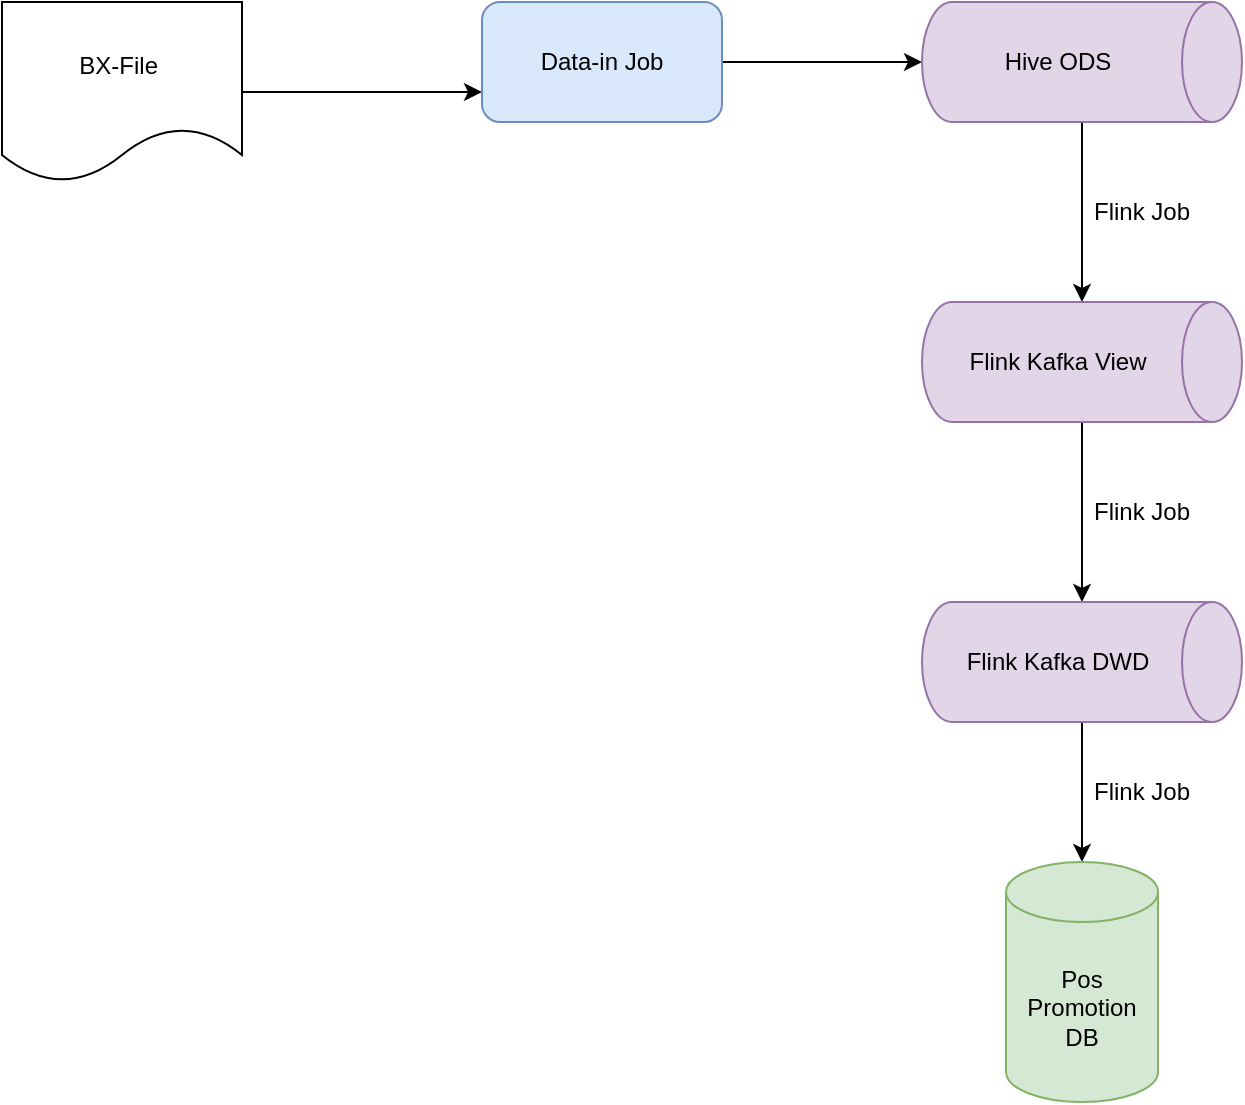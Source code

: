 <mxfile version="17.1.0" type="github">
  <diagram id="KiHIBncPrK3UltLsDVOA" name="Page-1">
    <mxGraphModel dx="1378" dy="769" grid="1" gridSize="10" guides="1" tooltips="1" connect="1" arrows="1" fold="1" page="1" pageScale="1" pageWidth="827" pageHeight="1169" math="0" shadow="0">
      <root>
        <mxCell id="0" />
        <mxCell id="1" parent="0" />
        <mxCell id="IJyMUigLt-YQdbAdQ6ix-4" style="edgeStyle=orthogonalEdgeStyle;rounded=0;orthogonalLoop=1;jettySize=auto;html=1;entryX=0;entryY=0.75;entryDx=0;entryDy=0;" parent="1" source="IJyMUigLt-YQdbAdQ6ix-1" target="IJyMUigLt-YQdbAdQ6ix-2" edge="1">
          <mxGeometry relative="1" as="geometry" />
        </mxCell>
        <mxCell id="IJyMUigLt-YQdbAdQ6ix-1" value="BX-File&amp;nbsp;" style="shape=document;whiteSpace=wrap;html=1;boundedLbl=1;" parent="1" vertex="1">
          <mxGeometry x="90" y="190" width="120" height="90" as="geometry" />
        </mxCell>
        <mxCell id="IJyMUigLt-YQdbAdQ6ix-6" style="edgeStyle=orthogonalEdgeStyle;rounded=0;orthogonalLoop=1;jettySize=auto;html=1;entryX=0.5;entryY=1;entryDx=0;entryDy=0;entryPerimeter=0;" parent="1" source="IJyMUigLt-YQdbAdQ6ix-2" target="IJyMUigLt-YQdbAdQ6ix-5" edge="1">
          <mxGeometry relative="1" as="geometry" />
        </mxCell>
        <mxCell id="IJyMUigLt-YQdbAdQ6ix-2" value="Data-in Job" style="rounded=1;whiteSpace=wrap;html=1;fillColor=#dae8fc;strokeColor=#6c8ebf;" parent="1" vertex="1">
          <mxGeometry x="330" y="190" width="120" height="60" as="geometry" />
        </mxCell>
        <mxCell id="IJyMUigLt-YQdbAdQ6ix-8" style="edgeStyle=orthogonalEdgeStyle;rounded=0;orthogonalLoop=1;jettySize=auto;html=1;entryX=0;entryY=0.5;entryDx=0;entryDy=0;entryPerimeter=0;" parent="1" source="IJyMUigLt-YQdbAdQ6ix-5" target="IJyMUigLt-YQdbAdQ6ix-7" edge="1">
          <mxGeometry relative="1" as="geometry" />
        </mxCell>
        <mxCell id="IJyMUigLt-YQdbAdQ6ix-5" value="Hive ODS" style="shape=cylinder3;whiteSpace=wrap;html=1;boundedLbl=1;backgroundOutline=1;size=15;direction=south;fillColor=#e1d5e7;strokeColor=#9673a6;" parent="1" vertex="1">
          <mxGeometry x="550" y="190" width="160" height="60" as="geometry" />
        </mxCell>
        <mxCell id="IJyMUigLt-YQdbAdQ6ix-10" style="edgeStyle=orthogonalEdgeStyle;rounded=0;orthogonalLoop=1;jettySize=auto;html=1;entryX=0;entryY=0.5;entryDx=0;entryDy=0;entryPerimeter=0;" parent="1" source="IJyMUigLt-YQdbAdQ6ix-7" target="IJyMUigLt-YQdbAdQ6ix-9" edge="1">
          <mxGeometry relative="1" as="geometry" />
        </mxCell>
        <mxCell id="IJyMUigLt-YQdbAdQ6ix-7" value="Flink Kafka View" style="shape=cylinder3;whiteSpace=wrap;html=1;boundedLbl=1;backgroundOutline=1;size=15;direction=south;fillColor=#e1d5e7;strokeColor=#9673a6;" parent="1" vertex="1">
          <mxGeometry x="550" y="340" width="160" height="60" as="geometry" />
        </mxCell>
        <mxCell id="IJyMUigLt-YQdbAdQ6ix-30" style="edgeStyle=orthogonalEdgeStyle;rounded=0;orthogonalLoop=1;jettySize=auto;html=1;entryX=0.5;entryY=0;entryDx=0;entryDy=0;entryPerimeter=0;" parent="1" source="IJyMUigLt-YQdbAdQ6ix-9" target="IJyMUigLt-YQdbAdQ6ix-28" edge="1">
          <mxGeometry relative="1" as="geometry" />
        </mxCell>
        <mxCell id="IJyMUigLt-YQdbAdQ6ix-9" value="Flink Kafka DWD" style="shape=cylinder3;whiteSpace=wrap;html=1;boundedLbl=1;backgroundOutline=1;size=15;direction=south;fillColor=#e1d5e7;strokeColor=#9673a6;" parent="1" vertex="1">
          <mxGeometry x="550" y="490" width="160" height="60" as="geometry" />
        </mxCell>
        <mxCell id="IJyMUigLt-YQdbAdQ6ix-15" value="Flink Job" style="text;html=1;strokeColor=none;fillColor=none;align=center;verticalAlign=middle;whiteSpace=wrap;rounded=0;" parent="1" vertex="1">
          <mxGeometry x="630" y="430" width="60" height="30" as="geometry" />
        </mxCell>
        <mxCell id="IJyMUigLt-YQdbAdQ6ix-16" value="Flink Job" style="text;html=1;strokeColor=none;fillColor=none;align=center;verticalAlign=middle;whiteSpace=wrap;rounded=0;" parent="1" vertex="1">
          <mxGeometry x="630" y="569.5" width="60" height="30" as="geometry" />
        </mxCell>
        <mxCell id="IJyMUigLt-YQdbAdQ6ix-28" value="Pos Promotion DB" style="shape=cylinder3;whiteSpace=wrap;html=1;boundedLbl=1;backgroundOutline=1;size=15;fillColor=#d5e8d4;strokeColor=#82b366;" parent="1" vertex="1">
          <mxGeometry x="592" y="620" width="76" height="120" as="geometry" />
        </mxCell>
        <mxCell id="IJyMUigLt-YQdbAdQ6ix-29" value="Flink Job" style="text;html=1;strokeColor=none;fillColor=none;align=center;verticalAlign=middle;whiteSpace=wrap;rounded=0;" parent="1" vertex="1">
          <mxGeometry x="630" y="280" width="60" height="30" as="geometry" />
        </mxCell>
      </root>
    </mxGraphModel>
  </diagram>
</mxfile>

